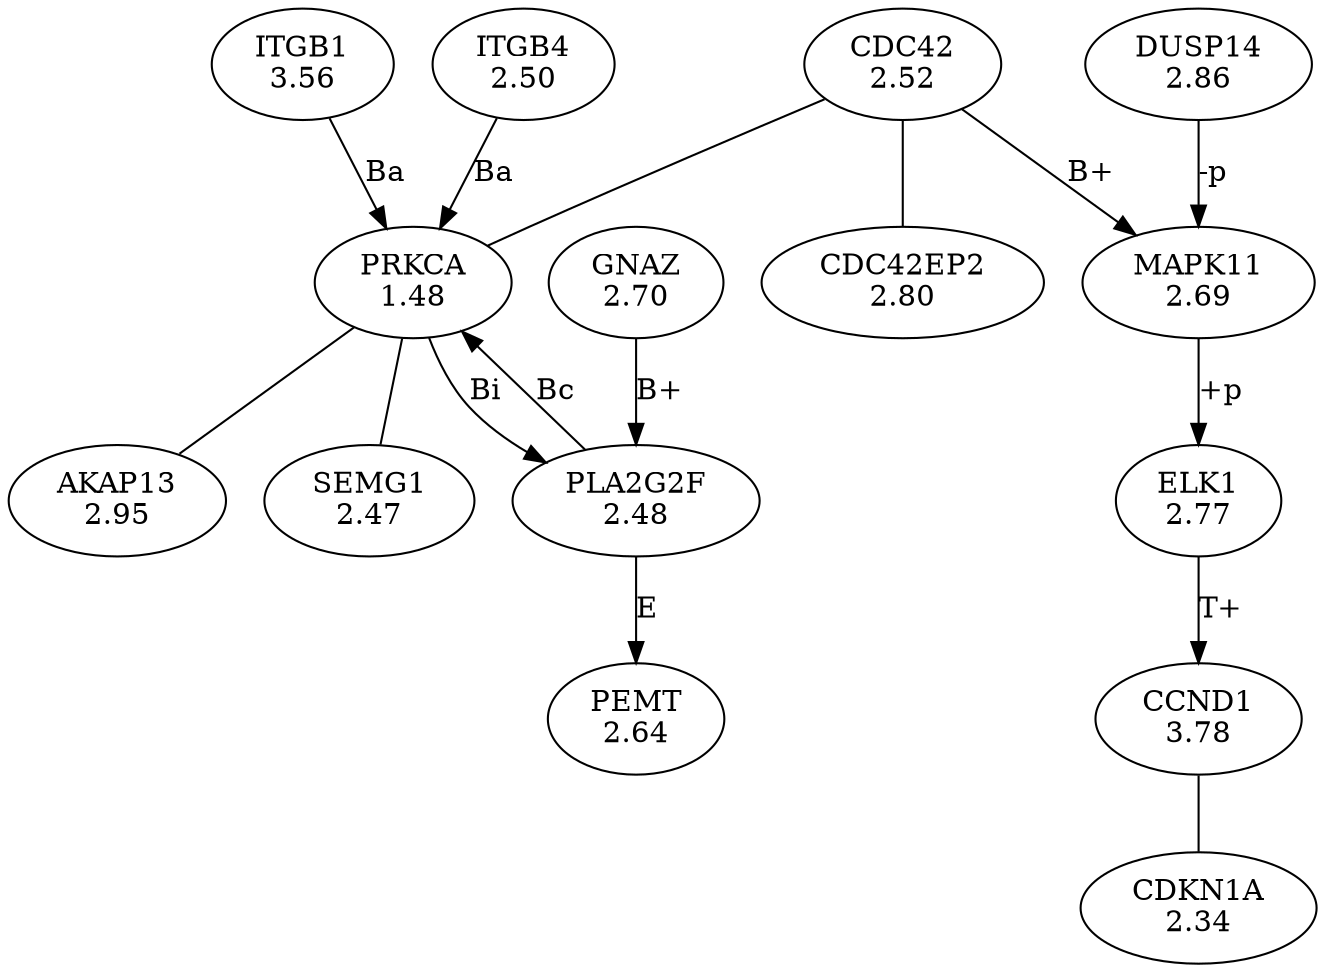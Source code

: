 digraph G {
overlap = scale ;
5840 [label = "PRKCA\n1.48" ] ; 
11602 [label = "ITGB1\n3.56" ] ; 
15188 [label = "AKAP13\n2.95" ] ; 
11933 [label = "CDC42\n2.52" ] ; 
1358 [label = "CDC42EP2\n2.80" ] ; 
7060 [label = "MAPK11\n2.69" ] ; 
4991 [label = "DUSP14\n2.86" ] ; 
5584 [label = "ELK1\n2.77" ] ; 
1651 [label = "CCND1\n3.78" ] ; 
99 [label = "ITGB4\n2.50" ] ; 
3954 [label = "PLA2G2F\n2.48" ] ; 
1413 [label = "GNAZ\n2.70" ] ; 
301 [label = "PEMT\n2.64" ] ; 
13725 [label = "SEMG1\n2.47" ] ; 
14326 [label = "CDKN1A\n2.34" ] ; 
5840 -> 13725 [arrowhead = "none" ]
5840 -> 15188 [arrowhead = "none" ]
11933 -> 5840 [arrowhead = "none" ]
11602 -> 5840 [label = "Ba" ]
11933 -> 1358 [arrowhead = "none" ]
11933 -> 7060 [label = "B+" ]
4991 -> 7060 [label = "-p" ]
7060 -> 5584 [label = "+p" ]
5584 -> 1651 [label = "T+" ]
1651 -> 14326 [arrowhead = "none" ]
99 -> 5840 [label = "Ba" ]
3954 -> 5840 [label = "Bc" ]
5840 -> 3954 [label = "Bi" ]
1413 -> 3954 [label = "B+" ]
3954 -> 301 [label = "E" ]
}
